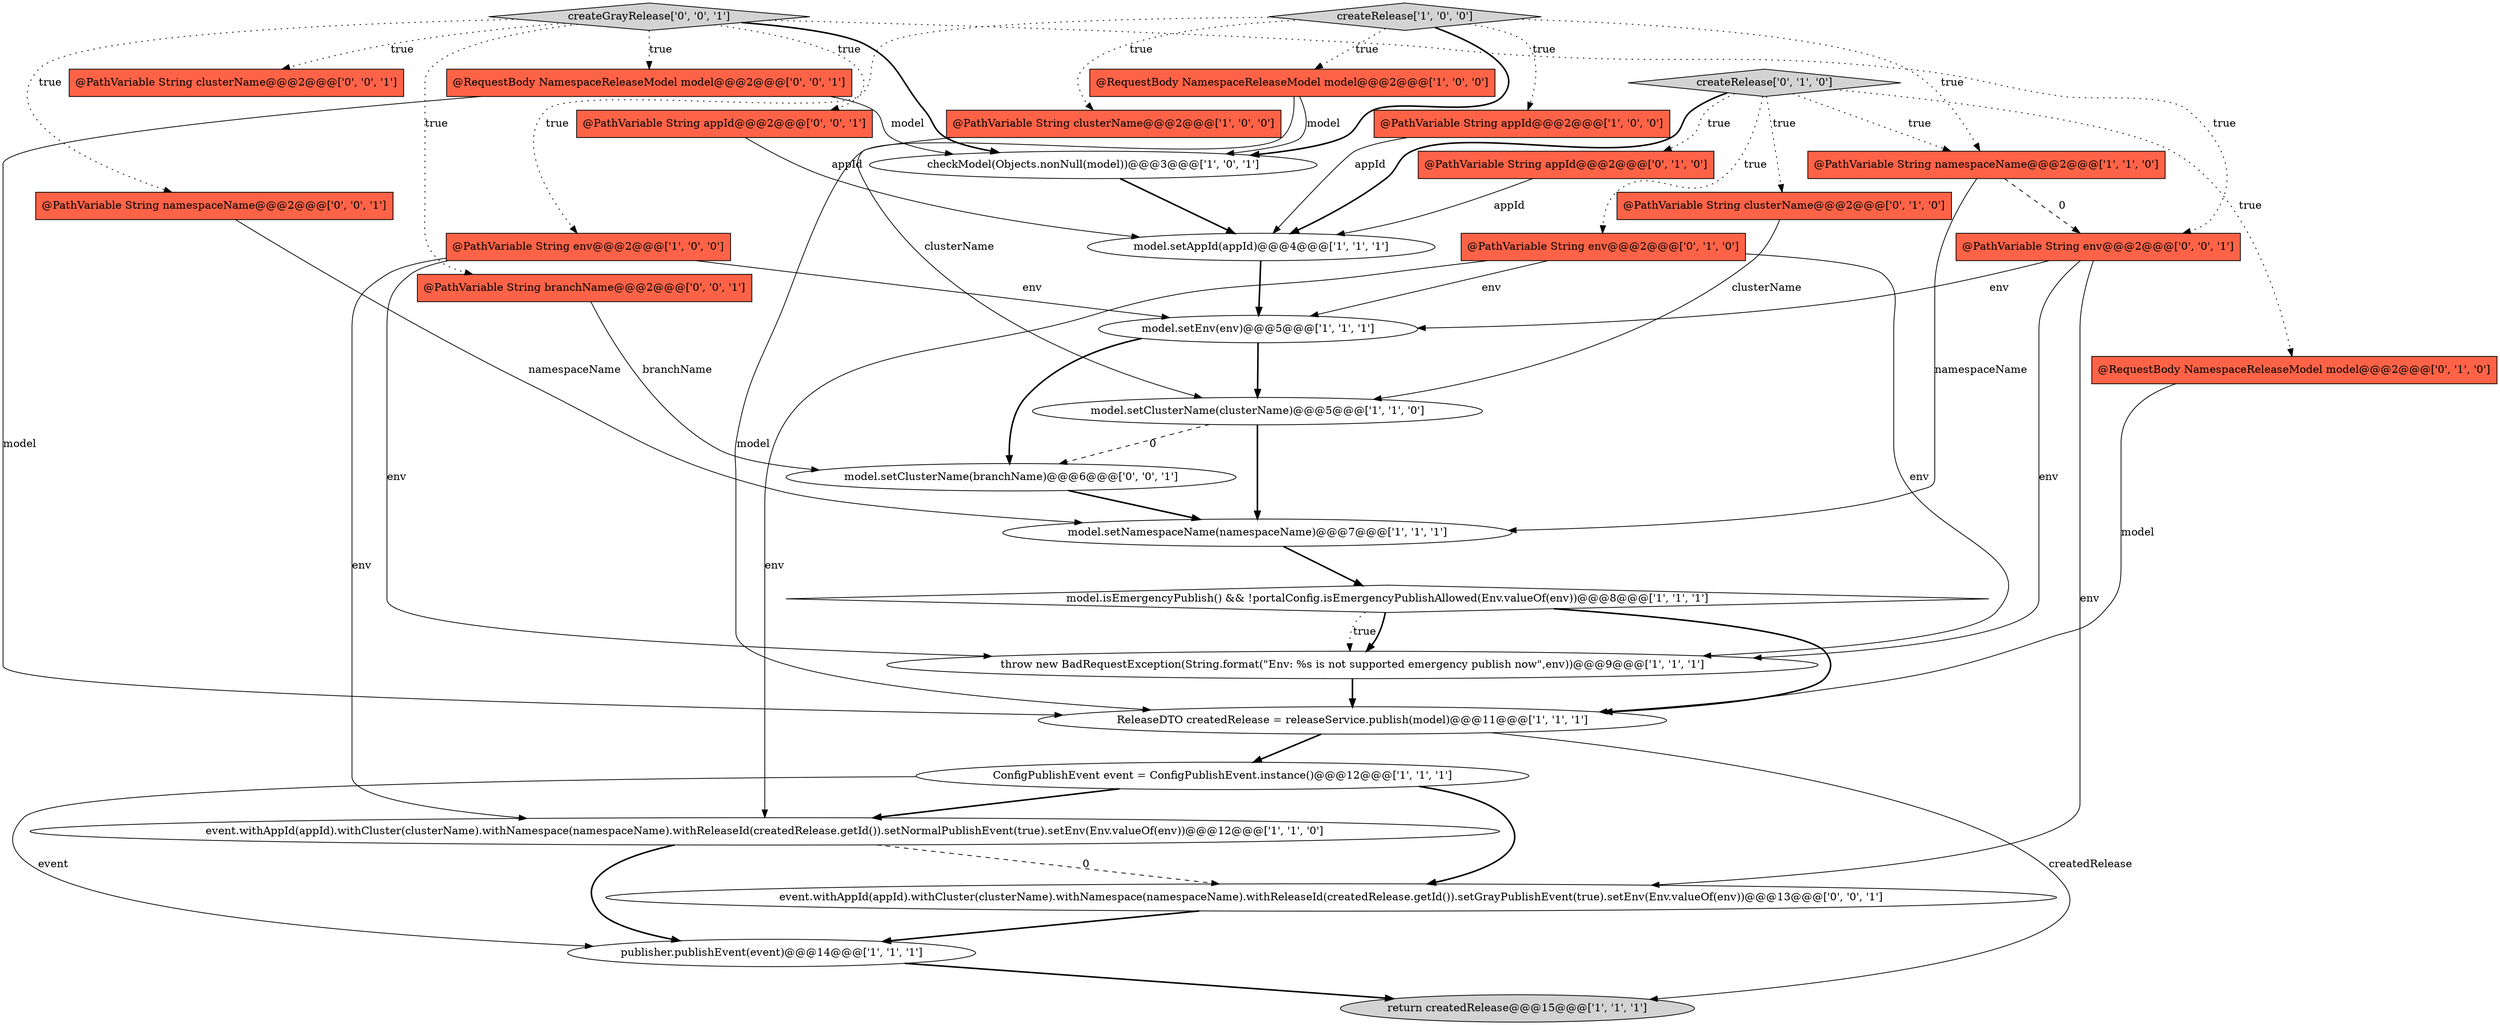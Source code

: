 digraph {
9 [style = filled, label = "@RequestBody NamespaceReleaseModel model@@@2@@@['1', '0', '0']", fillcolor = tomato, shape = box image = "AAA0AAABBB1BBB"];
18 [style = filled, label = "@RequestBody NamespaceReleaseModel model@@@2@@@['0', '1', '0']", fillcolor = tomato, shape = box image = "AAA0AAABBB2BBB"];
4 [style = filled, label = "model.setEnv(env)@@@5@@@['1', '1', '1']", fillcolor = white, shape = ellipse image = "AAA0AAABBB1BBB"];
16 [style = filled, label = "return createdRelease@@@15@@@['1', '1', '1']", fillcolor = lightgray, shape = ellipse image = "AAA0AAABBB1BBB"];
17 [style = filled, label = "checkModel(Objects.nonNull(model))@@@3@@@['1', '0', '1']", fillcolor = white, shape = ellipse image = "AAA0AAABBB1BBB"];
10 [style = filled, label = "model.setAppId(appId)@@@4@@@['1', '1', '1']", fillcolor = white, shape = ellipse image = "AAA0AAABBB1BBB"];
12 [style = filled, label = "@PathVariable String namespaceName@@@2@@@['1', '1', '0']", fillcolor = tomato, shape = box image = "AAA0AAABBB1BBB"];
27 [style = filled, label = "@PathVariable String namespaceName@@@2@@@['0', '0', '1']", fillcolor = tomato, shape = box image = "AAA0AAABBB3BBB"];
11 [style = filled, label = "model.setNamespaceName(namespaceName)@@@7@@@['1', '1', '1']", fillcolor = white, shape = ellipse image = "AAA0AAABBB1BBB"];
20 [style = filled, label = "createRelease['0', '1', '0']", fillcolor = lightgray, shape = diamond image = "AAA0AAABBB2BBB"];
6 [style = filled, label = "@PathVariable String env@@@2@@@['1', '0', '0']", fillcolor = tomato, shape = box image = "AAA0AAABBB1BBB"];
8 [style = filled, label = "throw new BadRequestException(String.format(\"Env: %s is not supported emergency publish now\",env))@@@9@@@['1', '1', '1']", fillcolor = white, shape = ellipse image = "AAA0AAABBB1BBB"];
3 [style = filled, label = "ReleaseDTO createdRelease = releaseService.publish(model)@@@11@@@['1', '1', '1']", fillcolor = white, shape = ellipse image = "AAA0AAABBB1BBB"];
24 [style = filled, label = "@PathVariable String appId@@@2@@@['0', '0', '1']", fillcolor = tomato, shape = box image = "AAA0AAABBB3BBB"];
15 [style = filled, label = "model.isEmergencyPublish() && !portalConfig.isEmergencyPublishAllowed(Env.valueOf(env))@@@8@@@['1', '1', '1']", fillcolor = white, shape = diamond image = "AAA0AAABBB1BBB"];
0 [style = filled, label = "@PathVariable String appId@@@2@@@['1', '0', '0']", fillcolor = tomato, shape = box image = "AAA0AAABBB1BBB"];
22 [style = filled, label = "@PathVariable String clusterName@@@2@@@['0', '1', '0']", fillcolor = tomato, shape = box image = "AAA0AAABBB2BBB"];
29 [style = filled, label = "model.setClusterName(branchName)@@@6@@@['0', '0', '1']", fillcolor = white, shape = ellipse image = "AAA0AAABBB3BBB"];
25 [style = filled, label = "@PathVariable String branchName@@@2@@@['0', '0', '1']", fillcolor = tomato, shape = box image = "AAA0AAABBB3BBB"];
14 [style = filled, label = "publisher.publishEvent(event)@@@14@@@['1', '1', '1']", fillcolor = white, shape = ellipse image = "AAA0AAABBB1BBB"];
31 [style = filled, label = "event.withAppId(appId).withCluster(clusterName).withNamespace(namespaceName).withReleaseId(createdRelease.getId()).setGrayPublishEvent(true).setEnv(Env.valueOf(env))@@@13@@@['0', '0', '1']", fillcolor = white, shape = ellipse image = "AAA0AAABBB3BBB"];
30 [style = filled, label = "@PathVariable String env@@@2@@@['0', '0', '1']", fillcolor = tomato, shape = box image = "AAA0AAABBB3BBB"];
21 [style = filled, label = "@PathVariable String env@@@2@@@['0', '1', '0']", fillcolor = tomato, shape = box image = "AAA0AAABBB2BBB"];
28 [style = filled, label = "@RequestBody NamespaceReleaseModel model@@@2@@@['0', '0', '1']", fillcolor = tomato, shape = box image = "AAA0AAABBB3BBB"];
13 [style = filled, label = "model.setClusterName(clusterName)@@@5@@@['1', '1', '0']", fillcolor = white, shape = ellipse image = "AAA0AAABBB1BBB"];
7 [style = filled, label = "ConfigPublishEvent event = ConfigPublishEvent.instance()@@@12@@@['1', '1', '1']", fillcolor = white, shape = ellipse image = "AAA0AAABBB1BBB"];
19 [style = filled, label = "@PathVariable String appId@@@2@@@['0', '1', '0']", fillcolor = tomato, shape = box image = "AAA0AAABBB2BBB"];
2 [style = filled, label = "createRelease['1', '0', '0']", fillcolor = lightgray, shape = diamond image = "AAA0AAABBB1BBB"];
23 [style = filled, label = "createGrayRelease['0', '0', '1']", fillcolor = lightgray, shape = diamond image = "AAA0AAABBB3BBB"];
1 [style = filled, label = "event.withAppId(appId).withCluster(clusterName).withNamespace(namespaceName).withReleaseId(createdRelease.getId()).setNormalPublishEvent(true).setEnv(Env.valueOf(env))@@@12@@@['1', '1', '0']", fillcolor = white, shape = ellipse image = "AAA0AAABBB1BBB"];
5 [style = filled, label = "@PathVariable String clusterName@@@2@@@['1', '0', '0']", fillcolor = tomato, shape = box image = "AAA0AAABBB1BBB"];
26 [style = filled, label = "@PathVariable String clusterName@@@2@@@['0', '0', '1']", fillcolor = tomato, shape = box image = "AAA0AAABBB3BBB"];
2->17 [style = bold, label=""];
14->16 [style = bold, label=""];
30->4 [style = solid, label="env"];
28->3 [style = solid, label="model"];
0->10 [style = solid, label="appId"];
30->31 [style = solid, label="env"];
17->10 [style = bold, label=""];
12->11 [style = solid, label="namespaceName"];
31->14 [style = bold, label=""];
6->4 [style = solid, label="env"];
27->11 [style = solid, label="namespaceName"];
6->8 [style = solid, label="env"];
7->1 [style = bold, label=""];
2->0 [style = dotted, label="true"];
13->29 [style = dashed, label="0"];
3->16 [style = solid, label="createdRelease"];
23->28 [style = dotted, label="true"];
1->31 [style = dashed, label="0"];
4->13 [style = bold, label=""];
8->3 [style = bold, label=""];
23->30 [style = dotted, label="true"];
4->29 [style = bold, label=""];
7->31 [style = bold, label=""];
20->21 [style = dotted, label="true"];
12->30 [style = dashed, label="0"];
15->3 [style = bold, label=""];
13->11 [style = bold, label=""];
22->13 [style = solid, label="clusterName"];
18->3 [style = solid, label="model"];
11->15 [style = bold, label=""];
20->10 [style = bold, label=""];
21->4 [style = solid, label="env"];
9->3 [style = solid, label="model"];
23->26 [style = dotted, label="true"];
30->8 [style = solid, label="env"];
15->8 [style = dotted, label="true"];
2->9 [style = dotted, label="true"];
3->7 [style = bold, label=""];
19->10 [style = solid, label="appId"];
6->1 [style = solid, label="env"];
2->6 [style = dotted, label="true"];
23->27 [style = dotted, label="true"];
10->4 [style = bold, label=""];
2->12 [style = dotted, label="true"];
20->18 [style = dotted, label="true"];
23->17 [style = bold, label=""];
24->10 [style = solid, label="appId"];
7->14 [style = solid, label="event"];
1->14 [style = bold, label=""];
9->17 [style = solid, label="model"];
20->19 [style = dotted, label="true"];
20->22 [style = dotted, label="true"];
20->12 [style = dotted, label="true"];
2->5 [style = dotted, label="true"];
25->29 [style = solid, label="branchName"];
23->24 [style = dotted, label="true"];
15->8 [style = bold, label=""];
29->11 [style = bold, label=""];
23->25 [style = dotted, label="true"];
5->13 [style = solid, label="clusterName"];
21->1 [style = solid, label="env"];
21->8 [style = solid, label="env"];
28->17 [style = solid, label="model"];
}
